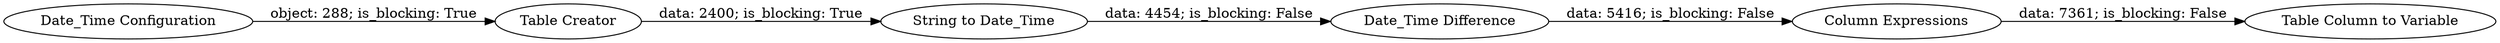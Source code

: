 digraph {
	"6135386557140046012_320" [label="Date_Time Configuration"]
	"6135386557140046012_323" [label="Date_Time Difference"]
	"6135386557140046012_329" [label="String to Date_Time"]
	"6135386557140046012_330" [label="Column Expressions"]
	"6135386557140046012_327" [label="Table Creator"]
	"6135386557140046012_331" [label="Table Column to Variable"]
	"6135386557140046012_320" -> "6135386557140046012_327" [label="object: 288; is_blocking: True"]
	"6135386557140046012_323" -> "6135386557140046012_330" [label="data: 5416; is_blocking: False"]
	"6135386557140046012_329" -> "6135386557140046012_323" [label="data: 4454; is_blocking: False"]
	"6135386557140046012_330" -> "6135386557140046012_331" [label="data: 7361; is_blocking: False"]
	"6135386557140046012_327" -> "6135386557140046012_329" [label="data: 2400; is_blocking: True"]
	rankdir=LR
}
